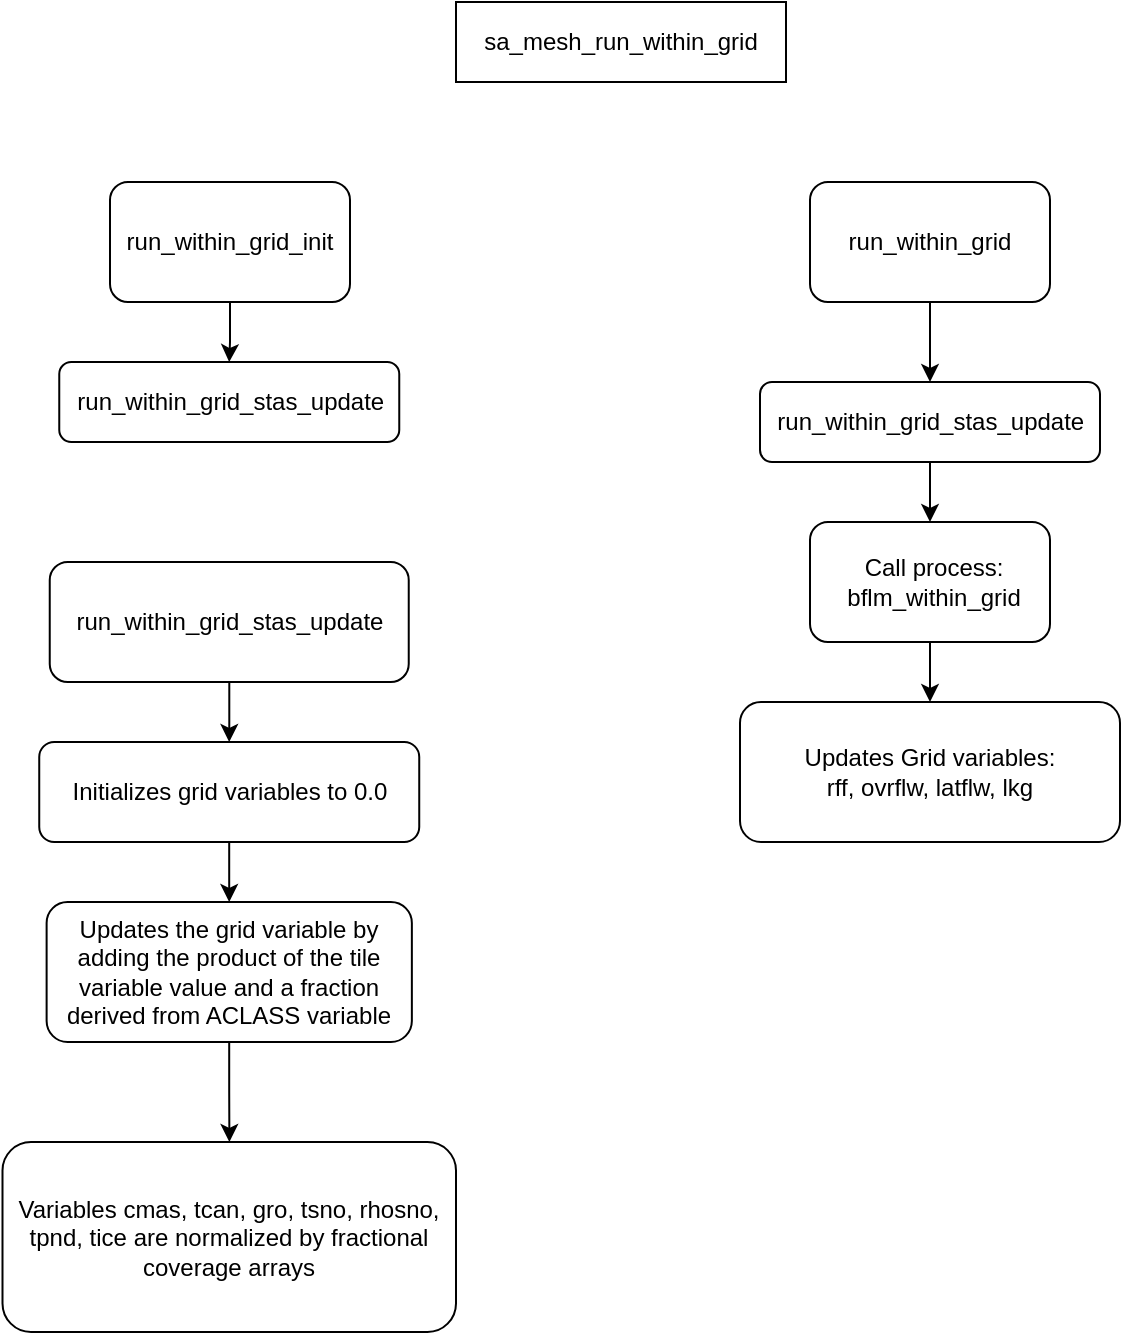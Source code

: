 <mxfile version="24.7.1" type="device">
  <diagram name="Page-1" id="S4Qsapw57uPhdEScr6_6">
    <mxGraphModel dx="1426" dy="785" grid="1" gridSize="10" guides="1" tooltips="1" connect="1" arrows="1" fold="1" page="1" pageScale="1" pageWidth="850" pageHeight="1100" math="0" shadow="0">
      <root>
        <mxCell id="0" />
        <mxCell id="1" parent="0" />
        <mxCell id="3MBttBxStycFvoHLmayV-1" value="sa_mesh_run_within_grid" style="rounded=0;whiteSpace=wrap;html=1;" parent="1" vertex="1">
          <mxGeometry x="343" y="30" width="165" height="40" as="geometry" />
        </mxCell>
        <mxCell id="3MBttBxStycFvoHLmayV-2" value="" style="edgeStyle=orthogonalEdgeStyle;rounded=0;orthogonalLoop=1;jettySize=auto;html=1;" parent="1" source="3MBttBxStycFvoHLmayV-3" target="3MBttBxStycFvoHLmayV-5" edge="1">
          <mxGeometry relative="1" as="geometry" />
        </mxCell>
        <mxCell id="3MBttBxStycFvoHLmayV-3" value="run_within_grid_init" style="rounded=1;whiteSpace=wrap;html=1;" parent="1" vertex="1">
          <mxGeometry x="170" y="120" width="120" height="60" as="geometry" />
        </mxCell>
        <mxCell id="3MBttBxStycFvoHLmayV-4" value="" style="group" parent="1" vertex="1" connectable="0">
          <mxGeometry x="134.63" y="210" width="208.37" height="485" as="geometry" />
        </mxCell>
        <mxCell id="3MBttBxStycFvoHLmayV-5" value="&lt;div style=&quot;&quot;&gt;&lt;div style=&quot;text-align: center;&quot;&gt;&amp;nbsp; run_within_grid_stas_update&lt;br&gt;&lt;/div&gt;&lt;/div&gt;" style="whiteSpace=wrap;html=1;rounded=1;align=left;" parent="3MBttBxStycFvoHLmayV-4" vertex="1">
          <mxGeometry x="10" width="170" height="40" as="geometry" />
        </mxCell>
        <mxCell id="3MBttBxStycFvoHLmayV-18" value="" style="edgeStyle=orthogonalEdgeStyle;rounded=0;orthogonalLoop=1;jettySize=auto;html=1;" parent="3MBttBxStycFvoHLmayV-4" source="3MBttBxStycFvoHLmayV-19" target="3MBttBxStycFvoHLmayV-20" edge="1">
          <mxGeometry relative="1" as="geometry" />
        </mxCell>
        <mxCell id="3MBttBxStycFvoHLmayV-19" value="run_within_grid_stas_update" style="rounded=1;whiteSpace=wrap;html=1;" parent="3MBttBxStycFvoHLmayV-4" vertex="1">
          <mxGeometry x="5.24" y="100" width="179.5" height="60" as="geometry" />
        </mxCell>
        <mxCell id="3MBttBxStycFvoHLmayV-27" value="" style="edgeStyle=orthogonalEdgeStyle;rounded=0;orthogonalLoop=1;jettySize=auto;html=1;" parent="3MBttBxStycFvoHLmayV-4" source="3MBttBxStycFvoHLmayV-20" target="3MBttBxStycFvoHLmayV-26" edge="1">
          <mxGeometry relative="1" as="geometry" />
        </mxCell>
        <mxCell id="3MBttBxStycFvoHLmayV-20" value="Initializes grid variables to 0.0" style="whiteSpace=wrap;html=1;rounded=1;" parent="3MBttBxStycFvoHLmayV-4" vertex="1">
          <mxGeometry x="-0.01" y="190" width="190" height="50" as="geometry" />
        </mxCell>
        <mxCell id="3MBttBxStycFvoHLmayV-29" value="" style="edgeStyle=orthogonalEdgeStyle;rounded=0;orthogonalLoop=1;jettySize=auto;html=1;" parent="3MBttBxStycFvoHLmayV-4" source="3MBttBxStycFvoHLmayV-26" target="3MBttBxStycFvoHLmayV-28" edge="1">
          <mxGeometry relative="1" as="geometry" />
        </mxCell>
        <mxCell id="3MBttBxStycFvoHLmayV-26" value="Updates the grid variable by adding the product of the tile variable value and a fraction derived from ACLASS variable" style="whiteSpace=wrap;html=1;rounded=1;" parent="3MBttBxStycFvoHLmayV-4" vertex="1">
          <mxGeometry x="3.68" y="270" width="182.62" height="70" as="geometry" />
        </mxCell>
        <mxCell id="3MBttBxStycFvoHLmayV-28" value="Variables&amp;nbsp;cmas, tcan, gro, tsno, rhosno, tpnd, tice are normalized by fractional coverage arrays" style="whiteSpace=wrap;html=1;rounded=1;" parent="3MBttBxStycFvoHLmayV-4" vertex="1">
          <mxGeometry x="-18.38" y="390" width="226.75" height="95" as="geometry" />
        </mxCell>
        <mxCell id="3MBttBxStycFvoHLmayV-11" value="" style="edgeStyle=orthogonalEdgeStyle;rounded=0;orthogonalLoop=1;jettySize=auto;html=1;entryX=0.5;entryY=0;entryDx=0;entryDy=0;" parent="1" source="3MBttBxStycFvoHLmayV-12" target="3MBttBxStycFvoHLmayV-21" edge="1">
          <mxGeometry relative="1" as="geometry">
            <mxPoint x="580" y="240" as="targetPoint" />
          </mxGeometry>
        </mxCell>
        <mxCell id="3MBttBxStycFvoHLmayV-12" value="run_within_grid" style="rounded=1;whiteSpace=wrap;html=1;" parent="1" vertex="1">
          <mxGeometry x="520" y="120" width="120" height="60" as="geometry" />
        </mxCell>
        <mxCell id="3MBttBxStycFvoHLmayV-23" value="" style="edgeStyle=orthogonalEdgeStyle;rounded=0;orthogonalLoop=1;jettySize=auto;html=1;" parent="1" source="3MBttBxStycFvoHLmayV-21" target="3MBttBxStycFvoHLmayV-22" edge="1">
          <mxGeometry relative="1" as="geometry" />
        </mxCell>
        <mxCell id="3MBttBxStycFvoHLmayV-21" value="&lt;div style=&quot;&quot;&gt;&lt;div style=&quot;text-align: center;&quot;&gt;&amp;nbsp; run_within_grid_stas_update&lt;br&gt;&lt;/div&gt;&lt;/div&gt;" style="whiteSpace=wrap;html=1;rounded=1;align=left;" parent="1" vertex="1">
          <mxGeometry x="495" y="220" width="170" height="40" as="geometry" />
        </mxCell>
        <mxCell id="3MBttBxStycFvoHLmayV-25" value="" style="edgeStyle=orthogonalEdgeStyle;rounded=0;orthogonalLoop=1;jettySize=auto;html=1;" parent="1" source="3MBttBxStycFvoHLmayV-22" target="3MBttBxStycFvoHLmayV-24" edge="1">
          <mxGeometry relative="1" as="geometry" />
        </mxCell>
        <mxCell id="3MBttBxStycFvoHLmayV-22" value="&lt;div style=&quot;text-align: center;&quot;&gt;&lt;span style=&quot;background-color: initial;&quot;&gt;&amp;nbsp; &amp;nbsp; &amp;nbsp;Call process:&lt;/span&gt;&lt;/div&gt;&lt;div style=&quot;text-align: center;&quot;&gt;&amp;nbsp; &amp;nbsp; &amp;nbsp;bflm_within_grid&lt;br&gt;&lt;/div&gt;" style="whiteSpace=wrap;html=1;align=left;rounded=1;" parent="1" vertex="1">
          <mxGeometry x="520" y="290" width="120" height="60" as="geometry" />
        </mxCell>
        <mxCell id="3MBttBxStycFvoHLmayV-24" value="Updates Grid variables:&lt;div&gt;rff, ovrflw, latflw, lkg&lt;/div&gt;" style="whiteSpace=wrap;html=1;align=center;rounded=1;" parent="1" vertex="1">
          <mxGeometry x="485" y="380" width="190" height="70" as="geometry" />
        </mxCell>
      </root>
    </mxGraphModel>
  </diagram>
</mxfile>

